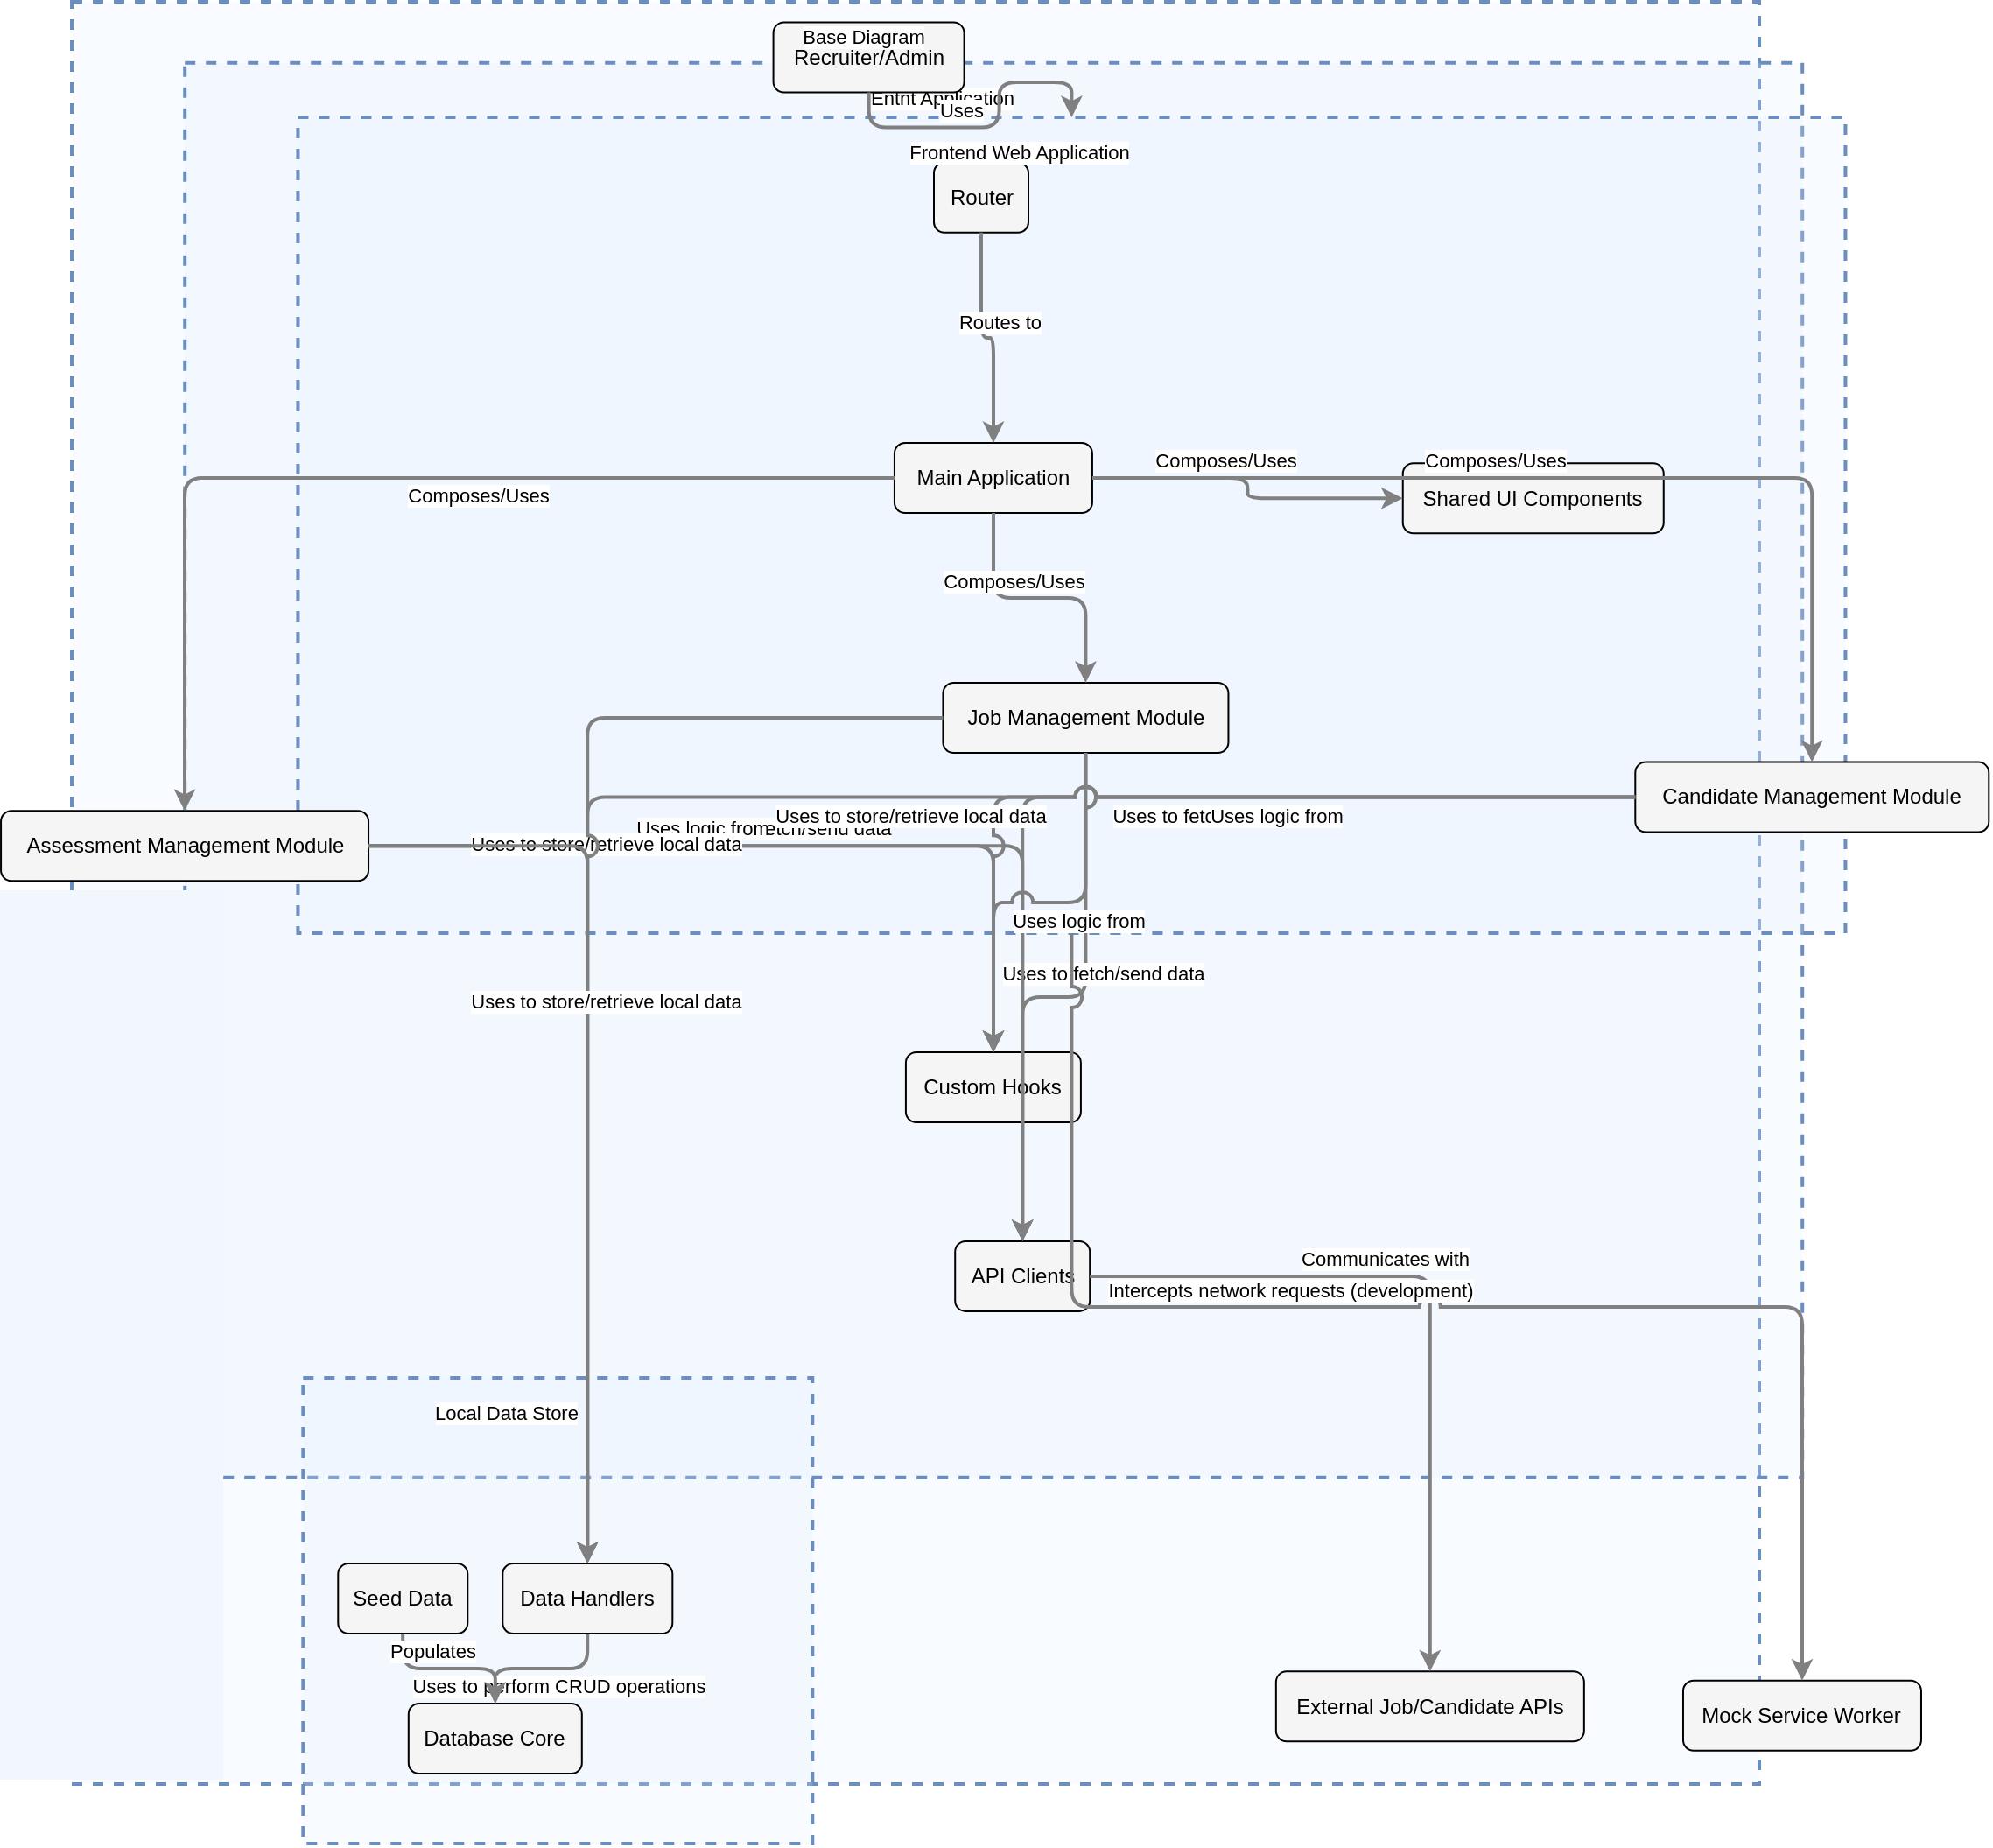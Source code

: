 <?xml version="1.0" encoding="UTF-8"?>
        <mxfile version="14.6.5" type="device">
          <diagram id="codeviz-diagram" name="System Diagram">
            <mxGraphModel dx="1000" dy="1000" grid="1" gridSize="10" guides="1" tooltips="1" connect="1" arrows="1" fold="1" page="1" pageScale="1" pageWidth="1169" pageHeight="827" math="0" shadow="0">
              <root>
                <mxCell id="0"/>
                <mxCell id="1" parent="0"/>
                <mxCell id="frontend_app_boundary" value="" style="html=1;whiteSpace=wrap;container=1;fillColor=#dae8fc;strokeColor=#6c8ebf;dashed=1;fillOpacity=20;strokeWidth=2;containerType=none;recursiveResize=0;movable=1;resizable=1;autosize=0;dropTarget=0" vertex="1" parent="entnt_app_boundary">
                  <mxGeometry x="64.608" y="31.063" width="884" height="466" as="geometry"/>
                </mxCell>
                <mxCell id="frontend_app_boundary_label" value="Frontend Web Application" style="edgeLabel;html=1;align=center;verticalAlign=middle;resizable=0;labelBackgroundColor=white;spacing=5" vertex="1" parent="entnt_app_boundary">
                  <mxGeometry x="72.608" y="39.063" width="808" height="24" as="geometry"/>
                </mxCell>
<mxCell id="local_data_store_boundary" value="" style="html=1;whiteSpace=wrap;container=1;fillColor=#dae8fc;strokeColor=#6c8ebf;dashed=1;fillOpacity=20;strokeWidth=2;containerType=none;recursiveResize=0;movable=1;resizable=1;autosize=0;dropTarget=0" vertex="1" parent="entnt_app_boundary">
                  <mxGeometry x="67.541" y="751.086" width="291" height="266" as="geometry"/>
                </mxCell>
                <mxCell id="local_data_store_boundary_label" value="Local Data Store" style="edgeLabel;html=1;align=center;verticalAlign=middle;resizable=0;labelBackgroundColor=white;spacing=5" vertex="1" parent="entnt_app_boundary">
                  <mxGeometry x="75.541" y="759.086" width="215" height="24" as="geometry"/>
                </mxCell>
<mxCell id="entnt_app_boundary" value="" style="html=1;whiteSpace=wrap;container=1;fillColor=#dae8fc;strokeColor=#6c8ebf;dashed=1;fillOpacity=20;strokeWidth=2;containerType=none;recursiveResize=0;movable=1;resizable=1;autosize=0;dropTarget=0" vertex="1" parent="base-diagram-group">
                  <mxGeometry x="64.608" y="34.937" width="924" height="808" as="geometry"/>
                </mxCell>
                <mxCell id="entnt_app_boundary_label" value="Entnt Application" style="edgeLabel;html=1;align=center;verticalAlign=middle;resizable=0;labelBackgroundColor=white;spacing=5" vertex="1" parent="base-diagram-group">
                  <mxGeometry x="72.608" y="42.937" width="848" height="24" as="geometry"/>
                </mxCell>
<mxCell id="base-diagram-group" value="" style="html=1;whiteSpace=wrap;container=1;fillColor=#dae8fc;strokeColor=#6c8ebf;dashed=1;fillOpacity=20;strokeWidth=2;containerType=none;recursiveResize=0;movable=1;resizable=1;autosize=0;dropTarget=0" vertex="1" parent="1">
                  <mxGeometry x="20" y="0" width="964" height="1018" as="geometry"/>
                </mxCell>
                <mxCell id="base-diagram-group_label" value="Base Diagram" style="edgeLabel;html=1;align=center;verticalAlign=middle;resizable=0;labelBackgroundColor=white;spacing=5" vertex="1" parent="1">
                  <mxGeometry x="28" y="8" width="888" height="24" as="geometry"/>
                </mxCell>
                <mxCell id="user" value="Recruiter/Admin" style="rounded=1;whiteSpace=wrap;html=1;fillColor=#f5f5f5" vertex="1" parent="base-diagram-group">
                      <mxGeometry x="400.791" y="11.797" width="109" height="40" as="geometry"/>
                    </mxCell>
<mxCell id="external_apis" value="External Job/Candidate APIs" style="rounded=1;whiteSpace=wrap;html=1;fillColor=#f5f5f5" vertex="1" parent="base-diagram-group">
                      <mxGeometry x="687.922" y="953.671" width="176" height="40" as="geometry"/>
                    </mxCell>
<mxCell id="mock_service_worker" value="Mock Service Worker" style="rounded=1;whiteSpace=wrap;html=1;fillColor=#f5f5f5" vertex="1" parent="base-diagram-group">
                      <mxGeometry x="920.487" y="958.894" width="136" height="40" as="geometry"/>
                    </mxCell>
<mxCell id="router" value="Router" style="rounded=1;whiteSpace=wrap;html=1;fillColor=#f5f5f5" vertex="1" parent="frontend_app_boundary">
                      <mxGeometry x="363.285" y="25.905" width="54" height="40" as="geometry"/>
                    </mxCell>
<mxCell id="main_app" value="Main Application" style="rounded=1;whiteSpace=wrap;html=1;fillColor=#f5f5f5" vertex="1" parent="frontend_app_boundary">
                      <mxGeometry x="340.75" y="186" width="113" height="40" as="geometry"/>
                    </mxCell>
<mxCell id="job_management" value="Job Management Module" style="rounded=1;whiteSpace=wrap;html=1;fillColor=#f5f5f5" vertex="1" parent="frontend_app_boundary">
                      <mxGeometry x="368.505" y="323.012" width="163" height="40" as="geometry"/>
                    </mxCell>
<mxCell id="candidate_management" value="Candidate Management Module" style="rounded=1;whiteSpace=wrap;html=1;fillColor=#f5f5f5" vertex="1" parent="frontend_app_boundary">
                      <mxGeometry x="763.931" y="368.283" width="202" height="40" as="geometry"/>
                    </mxCell>
<mxCell id="assessment_management" value="Assessment Management Module" style="rounded=1;whiteSpace=wrap;html=1;fillColor=#f5f5f5" vertex="1" parent="frontend_app_boundary">
                      <mxGeometry x="-169.686" y="396.142" width="210" height="40" as="geometry"/>
                    </mxCell>
<mxCell id="api_clients" value="API Clients" style="rounded=1;whiteSpace=wrap;html=1;fillColor=#f5f5f5" vertex="1" parent="frontend_app_boundary">
                      <mxGeometry x="375.388" y="641.955" width="77" height="40" as="geometry"/>
                    </mxCell>
<mxCell id="shared_ui" value="Shared UI Components" style="rounded=1;whiteSpace=wrap;html=1;fillColor=#f5f5f5" vertex="1" parent="frontend_app_boundary">
                      <mxGeometry x="631.159" y="197.646" width="149" height="40" as="geometry"/>
                    </mxCell>
<mxCell id="custom_hooks" value="Custom Hooks" style="rounded=1;whiteSpace=wrap;html=1;fillColor=#f5f5f5" vertex="1" parent="frontend_app_boundary">
                      <mxGeometry x="347.239" y="534.001" width="100" height="40" as="geometry"/>
                    </mxCell>
<mxCell id="db_core" value="Database Core" style="rounded=1;whiteSpace=wrap;html=1;fillColor=#f5f5f5" vertex="1" parent="local_data_store_boundary">
                      <mxGeometry x="60.25" y="186" width="99" height="40" as="geometry"/>
                    </mxCell>
<mxCell id="data_handlers" value="Data Handlers" style="rounded=1;whiteSpace=wrap;html=1;fillColor=#f5f5f5" vertex="1" parent="local_data_store_boundary">
                      <mxGeometry x="114" y="106" width="97" height="40" as="geometry"/>
                    </mxCell>
<mxCell id="seed_data" value="Seed Data" style="rounded=1;whiteSpace=wrap;html=1;fillColor=#f5f5f5" vertex="1" parent="local_data_store_boundary">
                      <mxGeometry x="20" y="106" width="74" height="40" as="geometry"/>
                    </mxCell>
                <mxCell id="edge-e-router-main_app" style="edgeStyle=orthogonalEdgeStyle;rounded=1;orthogonalLoop=1;jettySize=auto;html=1;strokeColor=#808080;strokeWidth=2;jumpStyle=arc;jumpSize=10;spacing=15;labelBackgroundColor=white;labelBorderColor=none" edge="1" parent="1" source="router" target="main_app">
                    <mxGeometry relative="1" as="geometry"/>
                  </mxCell>
                  <mxCell id="edge-e-router-main_app_label" value="Routes to" style="edgeLabel;html=1;align=center;verticalAlign=middle;resizable=0;points=[];" vertex="1" connectable="0" parent="edge-e-router-main_app">
                    <mxGeometry x="-0.2" y="10" relative="1" as="geometry">
                      <mxPoint as="offset"/>
                    </mxGeometry>
                  </mxCell>
<mxCell id="edge-e-main_app-job_management" style="edgeStyle=orthogonalEdgeStyle;rounded=1;orthogonalLoop=1;jettySize=auto;html=1;strokeColor=#808080;strokeWidth=2;jumpStyle=arc;jumpSize=10;spacing=15;labelBackgroundColor=white;labelBorderColor=none" edge="1" parent="1" source="main_app" target="job_management">
                    <mxGeometry relative="1" as="geometry"/>
                  </mxCell>
                  <mxCell id="edge-e-main_app-job_management_label" value="Composes/Uses" style="edgeLabel;html=1;align=center;verticalAlign=middle;resizable=0;points=[];" vertex="1" connectable="0" parent="edge-e-main_app-job_management">
                    <mxGeometry x="-0.2" y="10" relative="1" as="geometry">
                      <mxPoint as="offset"/>
                    </mxGeometry>
                  </mxCell>
<mxCell id="edge-e-main_app-candidate_management" style="edgeStyle=orthogonalEdgeStyle;rounded=1;orthogonalLoop=1;jettySize=auto;html=1;strokeColor=#808080;strokeWidth=2;jumpStyle=arc;jumpSize=10;spacing=15;labelBackgroundColor=white;labelBorderColor=none" edge="1" parent="1" source="main_app" target="candidate_management">
                    <mxGeometry relative="1" as="geometry"/>
                  </mxCell>
                  <mxCell id="edge-e-main_app-candidate_management_label" value="Composes/Uses" style="edgeLabel;html=1;align=center;verticalAlign=middle;resizable=0;points=[];" vertex="1" connectable="0" parent="edge-e-main_app-candidate_management">
                    <mxGeometry x="-0.2" y="10" relative="1" as="geometry">
                      <mxPoint as="offset"/>
                    </mxGeometry>
                  </mxCell>
<mxCell id="edge-e-main_app-assessment_management" style="edgeStyle=orthogonalEdgeStyle;rounded=1;orthogonalLoop=1;jettySize=auto;html=1;strokeColor=#808080;strokeWidth=2;jumpStyle=arc;jumpSize=10;spacing=15;labelBackgroundColor=white;labelBorderColor=none" edge="1" parent="1" source="main_app" target="assessment_management">
                    <mxGeometry relative="1" as="geometry"/>
                  </mxCell>
                  <mxCell id="edge-e-main_app-assessment_management_label" value="Composes/Uses" style="edgeLabel;html=1;align=center;verticalAlign=middle;resizable=0;points=[];" vertex="1" connectable="0" parent="edge-e-main_app-assessment_management">
                    <mxGeometry x="-0.2" y="10" relative="1" as="geometry">
                      <mxPoint as="offset"/>
                    </mxGeometry>
                  </mxCell>
<mxCell id="edge-e-main_app-shared_ui" style="edgeStyle=orthogonalEdgeStyle;rounded=1;orthogonalLoop=1;jettySize=auto;html=1;strokeColor=#808080;strokeWidth=2;jumpStyle=arc;jumpSize=10;spacing=15;labelBackgroundColor=white;labelBorderColor=none" edge="1" parent="1" source="main_app" target="shared_ui">
                    <mxGeometry relative="1" as="geometry"/>
                  </mxCell>
                  <mxCell id="edge-e-main_app-shared_ui_label" value="Composes/Uses" style="edgeLabel;html=1;align=center;verticalAlign=middle;resizable=0;points=[];" vertex="1" connectable="0" parent="edge-e-main_app-shared_ui">
                    <mxGeometry x="-0.2" y="10" relative="1" as="geometry">
                      <mxPoint as="offset"/>
                    </mxGeometry>
                  </mxCell>
<mxCell id="edge-e-job_management-api_clients" style="edgeStyle=orthogonalEdgeStyle;rounded=1;orthogonalLoop=1;jettySize=auto;html=1;strokeColor=#808080;strokeWidth=2;jumpStyle=arc;jumpSize=10;spacing=15;labelBackgroundColor=white;labelBorderColor=none" edge="1" parent="1" source="job_management" target="api_clients">
                    <mxGeometry relative="1" as="geometry"/>
                  </mxCell>
                  <mxCell id="edge-e-job_management-api_clients_label" value="Uses to fetch/send data" style="edgeLabel;html=1;align=center;verticalAlign=middle;resizable=0;points=[];" vertex="1" connectable="0" parent="edge-e-job_management-api_clients">
                    <mxGeometry x="-0.2" y="10" relative="1" as="geometry">
                      <mxPoint as="offset"/>
                    </mxGeometry>
                  </mxCell>
<mxCell id="edge-e-candidate_management-api_clients" style="edgeStyle=orthogonalEdgeStyle;rounded=1;orthogonalLoop=1;jettySize=auto;html=1;strokeColor=#808080;strokeWidth=2;jumpStyle=arc;jumpSize=10;spacing=15;labelBackgroundColor=white;labelBorderColor=none" edge="1" parent="1" source="candidate_management" target="api_clients">
                    <mxGeometry relative="1" as="geometry"/>
                  </mxCell>
                  <mxCell id="edge-e-candidate_management-api_clients_label" value="Uses to fetch/send data" style="edgeLabel;html=1;align=center;verticalAlign=middle;resizable=0;points=[];" vertex="1" connectable="0" parent="edge-e-candidate_management-api_clients">
                    <mxGeometry x="-0.2" y="10" relative="1" as="geometry">
                      <mxPoint as="offset"/>
                    </mxGeometry>
                  </mxCell>
<mxCell id="edge-e-assessment_management-api_clients" style="edgeStyle=orthogonalEdgeStyle;rounded=1;orthogonalLoop=1;jettySize=auto;html=1;strokeColor=#808080;strokeWidth=2;jumpStyle=arc;jumpSize=10;spacing=15;labelBackgroundColor=white;labelBorderColor=none" edge="1" parent="1" source="assessment_management" target="api_clients">
                    <mxGeometry relative="1" as="geometry"/>
                  </mxCell>
                  <mxCell id="edge-e-assessment_management-api_clients_label" value="Uses to fetch/send data" style="edgeLabel;html=1;align=center;verticalAlign=middle;resizable=0;points=[];" vertex="1" connectable="0" parent="edge-e-assessment_management-api_clients">
                    <mxGeometry x="-0.2" y="10" relative="1" as="geometry">
                      <mxPoint as="offset"/>
                    </mxGeometry>
                  </mxCell>
<mxCell id="edge-e-job_management-custom_hooks" style="edgeStyle=orthogonalEdgeStyle;rounded=1;orthogonalLoop=1;jettySize=auto;html=1;strokeColor=#808080;strokeWidth=2;jumpStyle=arc;jumpSize=10;spacing=15;labelBackgroundColor=white;labelBorderColor=none" edge="1" parent="1" source="job_management" target="custom_hooks">
                    <mxGeometry relative="1" as="geometry"/>
                  </mxCell>
                  <mxCell id="edge-e-job_management-custom_hooks_label" value="Uses logic from" style="edgeLabel;html=1;align=center;verticalAlign=middle;resizable=0;points=[];" vertex="1" connectable="0" parent="edge-e-job_management-custom_hooks">
                    <mxGeometry x="-0.2" y="10" relative="1" as="geometry">
                      <mxPoint as="offset"/>
                    </mxGeometry>
                  </mxCell>
<mxCell id="edge-e-candidate_management-custom_hooks" style="edgeStyle=orthogonalEdgeStyle;rounded=1;orthogonalLoop=1;jettySize=auto;html=1;strokeColor=#808080;strokeWidth=2;jumpStyle=arc;jumpSize=10;spacing=15;labelBackgroundColor=white;labelBorderColor=none" edge="1" parent="1" source="candidate_management" target="custom_hooks">
                    <mxGeometry relative="1" as="geometry"/>
                  </mxCell>
                  <mxCell id="edge-e-candidate_management-custom_hooks_label" value="Uses logic from" style="edgeLabel;html=1;align=center;verticalAlign=middle;resizable=0;points=[];" vertex="1" connectable="0" parent="edge-e-candidate_management-custom_hooks">
                    <mxGeometry x="-0.2" y="10" relative="1" as="geometry">
                      <mxPoint as="offset"/>
                    </mxGeometry>
                  </mxCell>
<mxCell id="edge-e-assessment_management-custom_hooks" style="edgeStyle=orthogonalEdgeStyle;rounded=1;orthogonalLoop=1;jettySize=auto;html=1;strokeColor=#808080;strokeWidth=2;jumpStyle=arc;jumpSize=10;spacing=15;labelBackgroundColor=white;labelBorderColor=none" edge="1" parent="1" source="assessment_management" target="custom_hooks">
                    <mxGeometry relative="1" as="geometry"/>
                  </mxCell>
                  <mxCell id="edge-e-assessment_management-custom_hooks_label" value="Uses logic from" style="edgeLabel;html=1;align=center;verticalAlign=middle;resizable=0;points=[];" vertex="1" connectable="0" parent="edge-e-assessment_management-custom_hooks">
                    <mxGeometry x="-0.2" y="10" relative="1" as="geometry">
                      <mxPoint as="offset"/>
                    </mxGeometry>
                  </mxCell>
<mxCell id="edge-e-data_handlers-db_core" style="edgeStyle=orthogonalEdgeStyle;rounded=1;orthogonalLoop=1;jettySize=auto;html=1;strokeColor=#808080;strokeWidth=2;jumpStyle=arc;jumpSize=10;spacing=15;labelBackgroundColor=white;labelBorderColor=none" edge="1" parent="1" source="data_handlers" target="db_core">
                    <mxGeometry relative="1" as="geometry"/>
                  </mxCell>
                  <mxCell id="edge-e-data_handlers-db_core_label" value="Uses to perform CRUD operations" style="edgeLabel;html=1;align=center;verticalAlign=middle;resizable=0;points=[];" vertex="1" connectable="0" parent="edge-e-data_handlers-db_core">
                    <mxGeometry x="-0.2" y="10" relative="1" as="geometry">
                      <mxPoint as="offset"/>
                    </mxGeometry>
                  </mxCell>
<mxCell id="edge-e-seed_data-db_core" style="edgeStyle=orthogonalEdgeStyle;rounded=1;orthogonalLoop=1;jettySize=auto;html=1;strokeColor=#808080;strokeWidth=2;jumpStyle=arc;jumpSize=10;spacing=15;labelBackgroundColor=white;labelBorderColor=none" edge="1" parent="1" source="seed_data" target="db_core">
                    <mxGeometry relative="1" as="geometry"/>
                  </mxCell>
                  <mxCell id="edge-e-seed_data-db_core_label" value="Populates" style="edgeLabel;html=1;align=center;verticalAlign=middle;resizable=0;points=[];" vertex="1" connectable="0" parent="edge-e-seed_data-db_core">
                    <mxGeometry x="-0.2" y="10" relative="1" as="geometry">
                      <mxPoint as="offset"/>
                    </mxGeometry>
                  </mxCell>
<mxCell id="edge-e-api_clients-external_apis" style="edgeStyle=orthogonalEdgeStyle;rounded=1;orthogonalLoop=1;jettySize=auto;html=1;strokeColor=#808080;strokeWidth=2;jumpStyle=arc;jumpSize=10;spacing=15;labelBackgroundColor=white;labelBorderColor=none" edge="1" parent="1" source="api_clients" target="external_apis">
                    <mxGeometry relative="1" as="geometry"/>
                  </mxCell>
                  <mxCell id="edge-e-api_clients-external_apis_label" value="Communicates with" style="edgeLabel;html=1;align=center;verticalAlign=middle;resizable=0;points=[];" vertex="1" connectable="0" parent="edge-e-api_clients-external_apis">
                    <mxGeometry x="-0.2" y="10" relative="1" as="geometry">
                      <mxPoint as="offset"/>
                    </mxGeometry>
                  </mxCell>
<mxCell id="edge-e-user-frontend_app_boundary" style="edgeStyle=orthogonalEdgeStyle;rounded=1;orthogonalLoop=1;jettySize=auto;html=1;strokeColor=#808080;strokeWidth=2;jumpStyle=arc;jumpSize=10;spacing=15;labelBackgroundColor=white;labelBorderColor=none" edge="1" parent="1" source="user" target="frontend_app_boundary">
                    <mxGeometry relative="1" as="geometry"/>
                  </mxCell>
                  <mxCell id="edge-e-user-frontend_app_boundary_label" value="Uses" style="edgeLabel;html=1;align=center;verticalAlign=middle;resizable=0;points=[];" vertex="1" connectable="0" parent="edge-e-user-frontend_app_boundary">
                    <mxGeometry x="-0.2" y="10" relative="1" as="geometry">
                      <mxPoint as="offset"/>
                    </mxGeometry>
                  </mxCell>
<mxCell id="edge-e-frontend_app_boundary-mock_service_worker" style="edgeStyle=orthogonalEdgeStyle;rounded=1;orthogonalLoop=1;jettySize=auto;html=1;strokeColor=#808080;strokeWidth=2;jumpStyle=arc;jumpSize=10;spacing=15;labelBackgroundColor=white;labelBorderColor=none" edge="1" parent="1" source="frontend_app_boundary" target="mock_service_worker">
                    <mxGeometry relative="1" as="geometry"/>
                  </mxCell>
                  <mxCell id="edge-e-frontend_app_boundary-mock_service_worker_label" value="Intercepts network requests (development)" style="edgeLabel;html=1;align=center;verticalAlign=middle;resizable=0;points=[];" vertex="1" connectable="0" parent="edge-e-frontend_app_boundary-mock_service_worker">
                    <mxGeometry x="-0.2" y="10" relative="1" as="geometry">
                      <mxPoint as="offset"/>
                    </mxGeometry>
                  </mxCell>
<mxCell id="edge-e-job_management-data_handlers" style="edgeStyle=orthogonalEdgeStyle;rounded=1;orthogonalLoop=1;jettySize=auto;html=1;strokeColor=#808080;strokeWidth=2;jumpStyle=arc;jumpSize=10;spacing=15;labelBackgroundColor=white;labelBorderColor=none" edge="1" parent="1" source="job_management" target="data_handlers">
                    <mxGeometry relative="1" as="geometry"/>
                  </mxCell>
                  <mxCell id="edge-e-job_management-data_handlers_label" value="Uses to store/retrieve local data" style="edgeLabel;html=1;align=center;verticalAlign=middle;resizable=0;points=[];" vertex="1" connectable="0" parent="edge-e-job_management-data_handlers">
                    <mxGeometry x="-0.2" y="10" relative="1" as="geometry">
                      <mxPoint as="offset"/>
                    </mxGeometry>
                  </mxCell>
<mxCell id="edge-e-candidate_management-data_handlers" style="edgeStyle=orthogonalEdgeStyle;rounded=1;orthogonalLoop=1;jettySize=auto;html=1;strokeColor=#808080;strokeWidth=2;jumpStyle=arc;jumpSize=10;spacing=15;labelBackgroundColor=white;labelBorderColor=none" edge="1" parent="1" source="candidate_management" target="data_handlers">
                    <mxGeometry relative="1" as="geometry"/>
                  </mxCell>
                  <mxCell id="edge-e-candidate_management-data_handlers_label" value="Uses to store/retrieve local data" style="edgeLabel;html=1;align=center;verticalAlign=middle;resizable=0;points=[];" vertex="1" connectable="0" parent="edge-e-candidate_management-data_handlers">
                    <mxGeometry x="-0.2" y="10" relative="1" as="geometry">
                      <mxPoint as="offset"/>
                    </mxGeometry>
                  </mxCell>
<mxCell id="edge-e-assessment_management-data_handlers" style="edgeStyle=orthogonalEdgeStyle;rounded=1;orthogonalLoop=1;jettySize=auto;html=1;strokeColor=#808080;strokeWidth=2;jumpStyle=arc;jumpSize=10;spacing=15;labelBackgroundColor=white;labelBorderColor=none" edge="1" parent="1" source="assessment_management" target="data_handlers">
                    <mxGeometry relative="1" as="geometry"/>
                  </mxCell>
                  <mxCell id="edge-e-assessment_management-data_handlers_label" value="Uses to store/retrieve local data" style="edgeLabel;html=1;align=center;verticalAlign=middle;resizable=0;points=[];" vertex="1" connectable="0" parent="edge-e-assessment_management-data_handlers">
                    <mxGeometry x="-0.2" y="10" relative="1" as="geometry">
                      <mxPoint as="offset"/>
                    </mxGeometry>
                  </mxCell>
              </root>
            </mxGraphModel>
          </diagram>
        </mxfile>